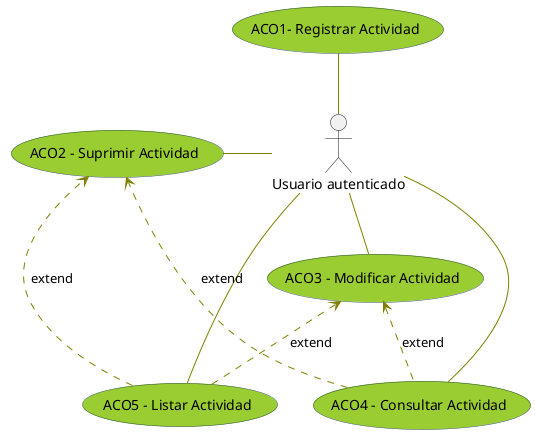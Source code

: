 @startuml

skinparam usecase {
Backgroundcolor YellowGreen
Bordercolor DarkSlateGrey

ArrowColor Olive
}

/'CASOS DE USO'/
(ACO1- Registrar Actividad) as ACO1
(ACO2 - Suprimir Actividad) as ACO2
(ACO3 - Modificar Actividad) as ACO3
(ACO4 - Consultar Actividad) as ACO4
(ACO5 - Listar Actividad) as ACO5

/'ACTORES'/
:Usuario autenticado: as Act1

/'RELACIONES'/
Act1 -up- ACO1
Act1 -l- ACO2
Act1 -- ACO3
Act1 -r- ACO4
Act1 -- ACO5

ACO4 ..> ACO2 : extend
ACO3 <.. ACO4 : extend
ACO5 ..> ACO2 : extend
ACO3 <.. ACO5 : extend

@enduml
